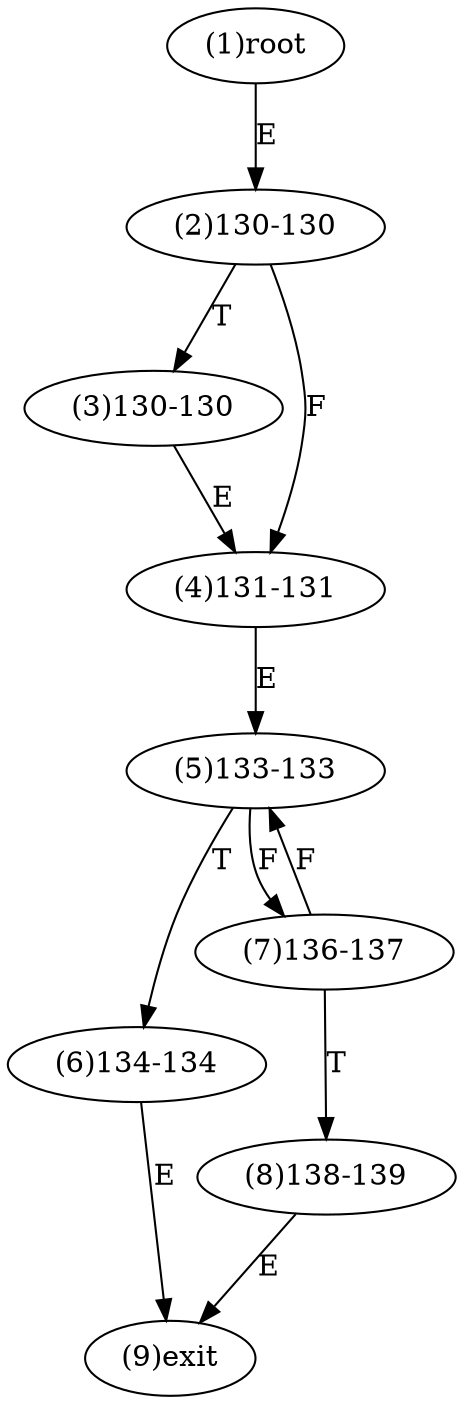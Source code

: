 digraph "" { 
1[ label="(1)root"];
2[ label="(2)130-130"];
3[ label="(3)130-130"];
4[ label="(4)131-131"];
5[ label="(5)133-133"];
6[ label="(6)134-134"];
7[ label="(7)136-137"];
8[ label="(8)138-139"];
9[ label="(9)exit"];
1->2[ label="E"];
2->4[ label="F"];
2->3[ label="T"];
3->4[ label="E"];
4->5[ label="E"];
5->7[ label="F"];
5->6[ label="T"];
6->9[ label="E"];
7->5[ label="F"];
7->8[ label="T"];
8->9[ label="E"];
}